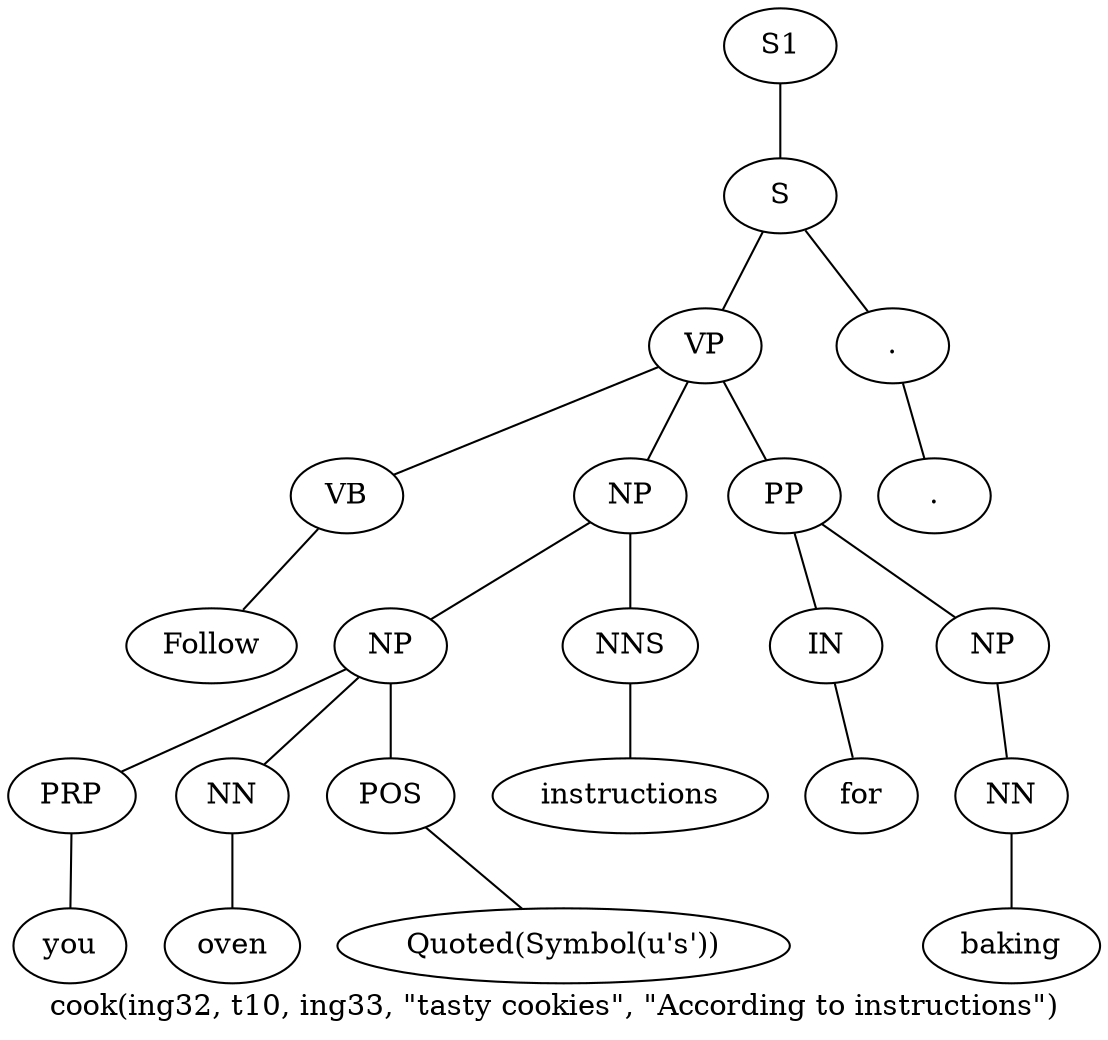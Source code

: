 graph SyntaxGraph {
	label = "cook(ing32, t10, ing33, \"tasty cookies\", \"According to instructions\")";
	Node0 [label="S1"];
	Node1 [label="S"];
	Node2 [label="VP"];
	Node3 [label="VB"];
	Node4 [label="Follow"];
	Node5 [label="NP"];
	Node6 [label="NP"];
	Node7 [label="PRP"];
	Node8 [label="you"];
	Node9 [label="NN"];
	Node10 [label="oven"];
	Node11 [label="POS"];
	Node12 [label="Quoted(Symbol(u's'))"];
	Node13 [label="NNS"];
	Node14 [label="instructions"];
	Node15 [label="PP"];
	Node16 [label="IN"];
	Node17 [label="for"];
	Node18 [label="NP"];
	Node19 [label="NN"];
	Node20 [label="baking"];
	Node21 [label="."];
	Node22 [label="."];

	Node0 -- Node1;
	Node1 -- Node2;
	Node1 -- Node21;
	Node2 -- Node3;
	Node2 -- Node5;
	Node2 -- Node15;
	Node3 -- Node4;
	Node5 -- Node6;
	Node5 -- Node13;
	Node6 -- Node7;
	Node6 -- Node9;
	Node6 -- Node11;
	Node7 -- Node8;
	Node9 -- Node10;
	Node11 -- Node12;
	Node13 -- Node14;
	Node15 -- Node16;
	Node15 -- Node18;
	Node16 -- Node17;
	Node18 -- Node19;
	Node19 -- Node20;
	Node21 -- Node22;
}